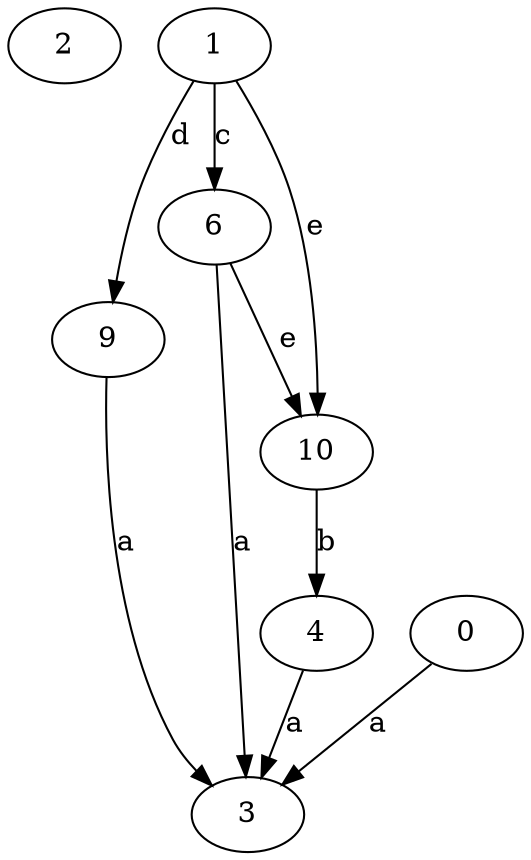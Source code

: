 strict digraph  {
2;
3;
4;
0;
6;
9;
1;
10;
4 -> 3  [label=a];
0 -> 3  [label=a];
6 -> 3  [label=a];
6 -> 10  [label=e];
9 -> 3  [label=a];
1 -> 6  [label=c];
1 -> 9  [label=d];
1 -> 10  [label=e];
10 -> 4  [label=b];
}

